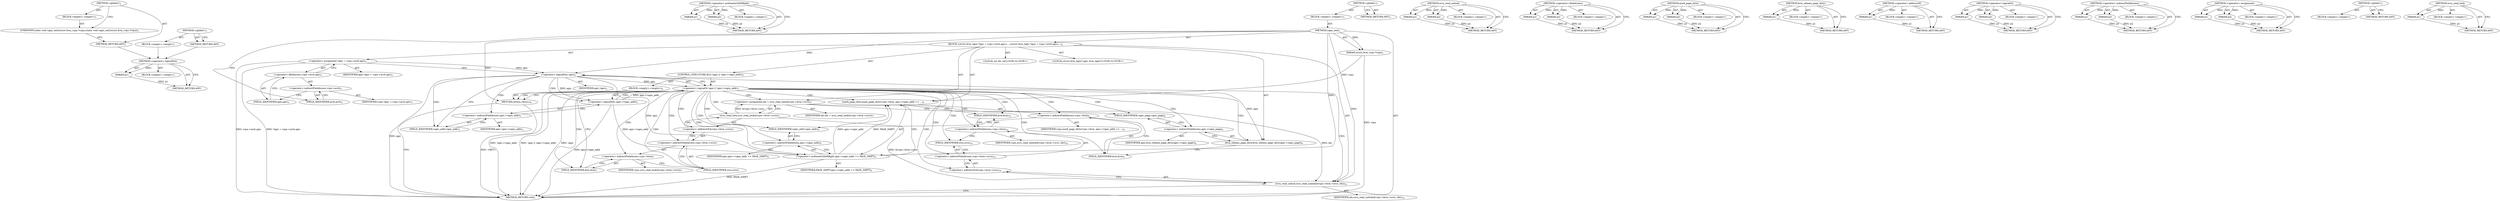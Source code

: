digraph "&lt;global&gt;" {
vulnerable_101 [label=<(METHOD,&lt;operator&gt;.logicalNot)>];
vulnerable_102 [label=<(PARAM,p1)>];
vulnerable_103 [label=<(BLOCK,&lt;empty&gt;,&lt;empty&gt;)>];
vulnerable_104 [label=<(METHOD_RETURN,ANY)>];
vulnerable_122 [label=<(METHOD,&lt;operator&gt;.arithmeticShiftRight)>];
vulnerable_123 [label=<(PARAM,p1)>];
vulnerable_124 [label=<(PARAM,p2)>];
vulnerable_125 [label=<(BLOCK,&lt;empty&gt;,&lt;empty&gt;)>];
vulnerable_126 [label=<(METHOD_RETURN,ANY)>];
vulnerable_6 [label=<(METHOD,&lt;global&gt;)<SUB>1</SUB>>];
vulnerable_7 [label=<(BLOCK,&lt;empty&gt;,&lt;empty&gt;)<SUB>1</SUB>>];
vulnerable_8 [label=<(METHOD,vapic_exit)<SUB>1</SUB>>];
vulnerable_9 [label=<(PARAM,struct kvm_vcpu *vcpu)<SUB>1</SUB>>];
vulnerable_10 [label=<(BLOCK,{
	struct kvm_lapic *apic = vcpu-&gt;arch.apic;
	i...,{
	struct kvm_lapic *apic = vcpu-&gt;arch.apic;
	i...)<SUB>2</SUB>>];
vulnerable_11 [label="<(LOCAL,struct kvm_lapic* apic: kvm_lapic*)<SUB>3</SUB>>"];
vulnerable_12 [label=<(&lt;operator&gt;.assignment,*apic = vcpu-&gt;arch.apic)<SUB>3</SUB>>];
vulnerable_13 [label=<(IDENTIFIER,apic,*apic = vcpu-&gt;arch.apic)<SUB>3</SUB>>];
vulnerable_14 [label=<(&lt;operator&gt;.fieldAccess,vcpu-&gt;arch.apic)<SUB>3</SUB>>];
vulnerable_15 [label=<(&lt;operator&gt;.indirectFieldAccess,vcpu-&gt;arch)<SUB>3</SUB>>];
vulnerable_16 [label=<(IDENTIFIER,vcpu,*apic = vcpu-&gt;arch.apic)<SUB>3</SUB>>];
vulnerable_17 [label=<(FIELD_IDENTIFIER,arch,arch)<SUB>3</SUB>>];
vulnerable_18 [label=<(FIELD_IDENTIFIER,apic,apic)<SUB>3</SUB>>];
vulnerable_19 [label="<(LOCAL,int idx: int)<SUB>4</SUB>>"];
vulnerable_20 [label=<(CONTROL_STRUCTURE,IF,if (!apic || !apic-&gt;vapic_addr))<SUB>5</SUB>>];
vulnerable_21 [label=<(&lt;operator&gt;.logicalOr,!apic || !apic-&gt;vapic_addr)<SUB>5</SUB>>];
vulnerable_22 [label=<(&lt;operator&gt;.logicalNot,!apic)<SUB>5</SUB>>];
vulnerable_23 [label=<(IDENTIFIER,apic,!apic)<SUB>5</SUB>>];
vulnerable_24 [label=<(&lt;operator&gt;.logicalNot,!apic-&gt;vapic_addr)<SUB>5</SUB>>];
vulnerable_25 [label=<(&lt;operator&gt;.indirectFieldAccess,apic-&gt;vapic_addr)<SUB>5</SUB>>];
vulnerable_26 [label=<(IDENTIFIER,apic,!apic-&gt;vapic_addr)<SUB>5</SUB>>];
vulnerable_27 [label=<(FIELD_IDENTIFIER,vapic_addr,vapic_addr)<SUB>5</SUB>>];
vulnerable_28 [label=<(BLOCK,&lt;empty&gt;,&lt;empty&gt;)<SUB>6</SUB>>];
vulnerable_29 [label=<(RETURN,return;,return;)<SUB>6</SUB>>];
vulnerable_30 [label=<(&lt;operator&gt;.assignment,idx = srcu_read_lock(&amp;vcpu-&gt;kvm-&gt;srcu))<SUB>7</SUB>>];
vulnerable_31 [label=<(IDENTIFIER,idx,idx = srcu_read_lock(&amp;vcpu-&gt;kvm-&gt;srcu))<SUB>7</SUB>>];
vulnerable_32 [label=<(srcu_read_lock,srcu_read_lock(&amp;vcpu-&gt;kvm-&gt;srcu))<SUB>7</SUB>>];
vulnerable_33 [label=<(&lt;operator&gt;.addressOf,&amp;vcpu-&gt;kvm-&gt;srcu)<SUB>7</SUB>>];
vulnerable_34 [label=<(&lt;operator&gt;.indirectFieldAccess,vcpu-&gt;kvm-&gt;srcu)<SUB>7</SUB>>];
vulnerable_35 [label=<(&lt;operator&gt;.indirectFieldAccess,vcpu-&gt;kvm)<SUB>7</SUB>>];
vulnerable_36 [label=<(IDENTIFIER,vcpu,srcu_read_lock(&amp;vcpu-&gt;kvm-&gt;srcu))<SUB>7</SUB>>];
vulnerable_37 [label=<(FIELD_IDENTIFIER,kvm,kvm)<SUB>7</SUB>>];
vulnerable_38 [label=<(FIELD_IDENTIFIER,srcu,srcu)<SUB>7</SUB>>];
vulnerable_39 [label=<(kvm_release_page_dirty,kvm_release_page_dirty(apic-&gt;vapic_page))<SUB>8</SUB>>];
vulnerable_40 [label=<(&lt;operator&gt;.indirectFieldAccess,apic-&gt;vapic_page)<SUB>8</SUB>>];
vulnerable_41 [label=<(IDENTIFIER,apic,kvm_release_page_dirty(apic-&gt;vapic_page))<SUB>8</SUB>>];
vulnerable_42 [label=<(FIELD_IDENTIFIER,vapic_page,vapic_page)<SUB>8</SUB>>];
vulnerable_43 [label=<(mark_page_dirty,mark_page_dirty(vcpu-&gt;kvm, apic-&gt;vapic_addr &gt;&gt; ...)<SUB>9</SUB>>];
vulnerable_44 [label=<(&lt;operator&gt;.indirectFieldAccess,vcpu-&gt;kvm)<SUB>9</SUB>>];
vulnerable_45 [label=<(IDENTIFIER,vcpu,mark_page_dirty(vcpu-&gt;kvm, apic-&gt;vapic_addr &gt;&gt; ...)<SUB>9</SUB>>];
vulnerable_46 [label=<(FIELD_IDENTIFIER,kvm,kvm)<SUB>9</SUB>>];
vulnerable_47 [label=<(&lt;operator&gt;.arithmeticShiftRight,apic-&gt;vapic_addr &gt;&gt; PAGE_SHIFT)<SUB>9</SUB>>];
vulnerable_48 [label=<(&lt;operator&gt;.indirectFieldAccess,apic-&gt;vapic_addr)<SUB>9</SUB>>];
vulnerable_49 [label=<(IDENTIFIER,apic,apic-&gt;vapic_addr &gt;&gt; PAGE_SHIFT)<SUB>9</SUB>>];
vulnerable_50 [label=<(FIELD_IDENTIFIER,vapic_addr,vapic_addr)<SUB>9</SUB>>];
vulnerable_51 [label=<(IDENTIFIER,PAGE_SHIFT,apic-&gt;vapic_addr &gt;&gt; PAGE_SHIFT)<SUB>9</SUB>>];
vulnerable_52 [label=<(srcu_read_unlock,srcu_read_unlock(&amp;vcpu-&gt;kvm-&gt;srcu, idx))<SUB>10</SUB>>];
vulnerable_53 [label=<(&lt;operator&gt;.addressOf,&amp;vcpu-&gt;kvm-&gt;srcu)<SUB>10</SUB>>];
vulnerable_54 [label=<(&lt;operator&gt;.indirectFieldAccess,vcpu-&gt;kvm-&gt;srcu)<SUB>10</SUB>>];
vulnerable_55 [label=<(&lt;operator&gt;.indirectFieldAccess,vcpu-&gt;kvm)<SUB>10</SUB>>];
vulnerable_56 [label=<(IDENTIFIER,vcpu,srcu_read_unlock(&amp;vcpu-&gt;kvm-&gt;srcu, idx))<SUB>10</SUB>>];
vulnerable_57 [label=<(FIELD_IDENTIFIER,kvm,kvm)<SUB>10</SUB>>];
vulnerable_58 [label=<(FIELD_IDENTIFIER,srcu,srcu)<SUB>10</SUB>>];
vulnerable_59 [label=<(IDENTIFIER,idx,srcu_read_unlock(&amp;vcpu-&gt;kvm-&gt;srcu, idx))<SUB>10</SUB>>];
vulnerable_60 [label=<(METHOD_RETURN,void)<SUB>1</SUB>>];
vulnerable_62 [label=<(METHOD_RETURN,ANY)<SUB>1</SUB>>];
vulnerable_127 [label=<(METHOD,srcu_read_unlock)>];
vulnerable_128 [label=<(PARAM,p1)>];
vulnerable_129 [label=<(PARAM,p2)>];
vulnerable_130 [label=<(BLOCK,&lt;empty&gt;,&lt;empty&gt;)>];
vulnerable_131 [label=<(METHOD_RETURN,ANY)>];
vulnerable_86 [label=<(METHOD,&lt;operator&gt;.fieldAccess)>];
vulnerable_87 [label=<(PARAM,p1)>];
vulnerable_88 [label=<(PARAM,p2)>];
vulnerable_89 [label=<(BLOCK,&lt;empty&gt;,&lt;empty&gt;)>];
vulnerable_90 [label=<(METHOD_RETURN,ANY)>];
vulnerable_117 [label=<(METHOD,mark_page_dirty)>];
vulnerable_118 [label=<(PARAM,p1)>];
vulnerable_119 [label=<(PARAM,p2)>];
vulnerable_120 [label=<(BLOCK,&lt;empty&gt;,&lt;empty&gt;)>];
vulnerable_121 [label=<(METHOD_RETURN,ANY)>];
vulnerable_113 [label=<(METHOD,kvm_release_page_dirty)>];
vulnerable_114 [label=<(PARAM,p1)>];
vulnerable_115 [label=<(BLOCK,&lt;empty&gt;,&lt;empty&gt;)>];
vulnerable_116 [label=<(METHOD_RETURN,ANY)>];
vulnerable_109 [label=<(METHOD,&lt;operator&gt;.addressOf)>];
vulnerable_110 [label=<(PARAM,p1)>];
vulnerable_111 [label=<(BLOCK,&lt;empty&gt;,&lt;empty&gt;)>];
vulnerable_112 [label=<(METHOD_RETURN,ANY)>];
vulnerable_96 [label=<(METHOD,&lt;operator&gt;.logicalOr)>];
vulnerable_97 [label=<(PARAM,p1)>];
vulnerable_98 [label=<(PARAM,p2)>];
vulnerable_99 [label=<(BLOCK,&lt;empty&gt;,&lt;empty&gt;)>];
vulnerable_100 [label=<(METHOD_RETURN,ANY)>];
vulnerable_91 [label=<(METHOD,&lt;operator&gt;.indirectFieldAccess)>];
vulnerable_92 [label=<(PARAM,p1)>];
vulnerable_93 [label=<(PARAM,p2)>];
vulnerable_94 [label=<(BLOCK,&lt;empty&gt;,&lt;empty&gt;)>];
vulnerable_95 [label=<(METHOD_RETURN,ANY)>];
vulnerable_81 [label=<(METHOD,&lt;operator&gt;.assignment)>];
vulnerable_82 [label=<(PARAM,p1)>];
vulnerable_83 [label=<(PARAM,p2)>];
vulnerable_84 [label=<(BLOCK,&lt;empty&gt;,&lt;empty&gt;)>];
vulnerable_85 [label=<(METHOD_RETURN,ANY)>];
vulnerable_75 [label=<(METHOD,&lt;global&gt;)<SUB>1</SUB>>];
vulnerable_76 [label=<(BLOCK,&lt;empty&gt;,&lt;empty&gt;)>];
vulnerable_77 [label=<(METHOD_RETURN,ANY)>];
vulnerable_105 [label=<(METHOD,srcu_read_lock)>];
vulnerable_106 [label=<(PARAM,p1)>];
vulnerable_107 [label=<(BLOCK,&lt;empty&gt;,&lt;empty&gt;)>];
vulnerable_108 [label=<(METHOD_RETURN,ANY)>];
fixed_6 [label=<(METHOD,&lt;global&gt;)<SUB>1</SUB>>];
fixed_7 [label=<(BLOCK,&lt;empty&gt;,&lt;empty&gt;)<SUB>1</SUB>>];
fixed_8 [label=<(UNKNOWN,static void vapic_exit(struct kvm_vcpu *vcpu),static void vapic_exit(struct kvm_vcpu *vcpu))<SUB>1</SUB>>];
fixed_9 [label=<(METHOD_RETURN,ANY)<SUB>1</SUB>>];
fixed_14 [label=<(METHOD,&lt;global&gt;)<SUB>1</SUB>>];
fixed_15 [label=<(BLOCK,&lt;empty&gt;,&lt;empty&gt;)>];
fixed_16 [label=<(METHOD_RETURN,ANY)>];
vulnerable_101 -> vulnerable_102  [key=0, label="AST: "];
vulnerable_101 -> vulnerable_102  [key=1, label="DDG: "];
vulnerable_101 -> vulnerable_103  [key=0, label="AST: "];
vulnerable_101 -> vulnerable_104  [key=0, label="AST: "];
vulnerable_101 -> vulnerable_104  [key=1, label="CFG: "];
vulnerable_102 -> vulnerable_104  [key=0, label="DDG: p1"];
vulnerable_122 -> vulnerable_123  [key=0, label="AST: "];
vulnerable_122 -> vulnerable_123  [key=1, label="DDG: "];
vulnerable_122 -> vulnerable_125  [key=0, label="AST: "];
vulnerable_122 -> vulnerable_124  [key=0, label="AST: "];
vulnerable_122 -> vulnerable_124  [key=1, label="DDG: "];
vulnerable_122 -> vulnerable_126  [key=0, label="AST: "];
vulnerable_122 -> vulnerable_126  [key=1, label="CFG: "];
vulnerable_123 -> vulnerable_126  [key=0, label="DDG: p1"];
vulnerable_124 -> vulnerable_126  [key=0, label="DDG: p2"];
vulnerable_6 -> vulnerable_7  [key=0, label="AST: "];
vulnerable_6 -> vulnerable_62  [key=0, label="AST: "];
vulnerable_6 -> vulnerable_62  [key=1, label="CFG: "];
vulnerable_7 -> vulnerable_8  [key=0, label="AST: "];
vulnerable_8 -> vulnerable_9  [key=0, label="AST: "];
vulnerable_8 -> vulnerable_9  [key=1, label="DDG: "];
vulnerable_8 -> vulnerable_10  [key=0, label="AST: "];
vulnerable_8 -> vulnerable_60  [key=0, label="AST: "];
vulnerable_8 -> vulnerable_17  [key=0, label="CFG: "];
vulnerable_8 -> vulnerable_52  [key=0, label="DDG: "];
vulnerable_8 -> vulnerable_29  [key=0, label="DDG: "];
vulnerable_8 -> vulnerable_47  [key=0, label="DDG: "];
vulnerable_8 -> vulnerable_22  [key=0, label="DDG: "];
vulnerable_9 -> vulnerable_60  [key=0, label="DDG: vcpu"];
vulnerable_9 -> vulnerable_43  [key=0, label="DDG: vcpu"];
vulnerable_10 -> vulnerable_11  [key=0, label="AST: "];
vulnerable_10 -> vulnerable_12  [key=0, label="AST: "];
vulnerable_10 -> vulnerable_19  [key=0, label="AST: "];
vulnerable_10 -> vulnerable_20  [key=0, label="AST: "];
vulnerable_10 -> vulnerable_30  [key=0, label="AST: "];
vulnerable_10 -> vulnerable_39  [key=0, label="AST: "];
vulnerable_10 -> vulnerable_43  [key=0, label="AST: "];
vulnerable_10 -> vulnerable_52  [key=0, label="AST: "];
vulnerable_12 -> vulnerable_13  [key=0, label="AST: "];
vulnerable_12 -> vulnerable_14  [key=0, label="AST: "];
vulnerable_12 -> vulnerable_22  [key=0, label="CFG: "];
vulnerable_12 -> vulnerable_22  [key=1, label="DDG: apic"];
vulnerable_12 -> vulnerable_60  [key=0, label="DDG: vcpu-&gt;arch.apic"];
vulnerable_12 -> vulnerable_60  [key=1, label="DDG: *apic = vcpu-&gt;arch.apic"];
vulnerable_14 -> vulnerable_15  [key=0, label="AST: "];
vulnerable_14 -> vulnerable_18  [key=0, label="AST: "];
vulnerable_14 -> vulnerable_12  [key=0, label="CFG: "];
vulnerable_15 -> vulnerable_16  [key=0, label="AST: "];
vulnerable_15 -> vulnerable_17  [key=0, label="AST: "];
vulnerable_15 -> vulnerable_18  [key=0, label="CFG: "];
vulnerable_17 -> vulnerable_15  [key=0, label="CFG: "];
vulnerable_18 -> vulnerable_14  [key=0, label="CFG: "];
vulnerable_20 -> vulnerable_21  [key=0, label="AST: "];
vulnerable_20 -> vulnerable_28  [key=0, label="AST: "];
vulnerable_21 -> vulnerable_22  [key=0, label="AST: "];
vulnerable_21 -> vulnerable_24  [key=0, label="AST: "];
vulnerable_21 -> vulnerable_29  [key=0, label="CFG: "];
vulnerable_21 -> vulnerable_29  [key=1, label="CDG: "];
vulnerable_21 -> vulnerable_37  [key=0, label="CFG: "];
vulnerable_21 -> vulnerable_37  [key=1, label="CDG: "];
vulnerable_21 -> vulnerable_60  [key=0, label="DDG: !apic"];
vulnerable_21 -> vulnerable_60  [key=1, label="DDG: !apic-&gt;vapic_addr"];
vulnerable_21 -> vulnerable_60  [key=2, label="DDG: !apic || !apic-&gt;vapic_addr"];
vulnerable_21 -> vulnerable_47  [key=0, label="CDG: "];
vulnerable_21 -> vulnerable_30  [key=0, label="CDG: "];
vulnerable_21 -> vulnerable_34  [key=0, label="CDG: "];
vulnerable_21 -> vulnerable_48  [key=0, label="CDG: "];
vulnerable_21 -> vulnerable_32  [key=0, label="CDG: "];
vulnerable_21 -> vulnerable_58  [key=0, label="CDG: "];
vulnerable_21 -> vulnerable_33  [key=0, label="CDG: "];
vulnerable_21 -> vulnerable_42  [key=0, label="CDG: "];
vulnerable_21 -> vulnerable_57  [key=0, label="CDG: "];
vulnerable_21 -> vulnerable_52  [key=0, label="CDG: "];
vulnerable_21 -> vulnerable_46  [key=0, label="CDG: "];
vulnerable_21 -> vulnerable_53  [key=0, label="CDG: "];
vulnerable_21 -> vulnerable_38  [key=0, label="CDG: "];
vulnerable_21 -> vulnerable_40  [key=0, label="CDG: "];
vulnerable_21 -> vulnerable_50  [key=0, label="CDG: "];
vulnerable_21 -> vulnerable_44  [key=0, label="CDG: "];
vulnerable_21 -> vulnerable_35  [key=0, label="CDG: "];
vulnerable_21 -> vulnerable_55  [key=0, label="CDG: "];
vulnerable_21 -> vulnerable_54  [key=0, label="CDG: "];
vulnerable_21 -> vulnerable_39  [key=0, label="CDG: "];
vulnerable_21 -> vulnerable_43  [key=0, label="CDG: "];
vulnerable_22 -> vulnerable_23  [key=0, label="AST: "];
vulnerable_22 -> vulnerable_21  [key=0, label="CFG: "];
vulnerable_22 -> vulnerable_21  [key=1, label="DDG: apic"];
vulnerable_22 -> vulnerable_27  [key=0, label="CFG: "];
vulnerable_22 -> vulnerable_27  [key=1, label="CDG: "];
vulnerable_22 -> vulnerable_60  [key=0, label="DDG: apic"];
vulnerable_22 -> vulnerable_39  [key=0, label="DDG: apic"];
vulnerable_22 -> vulnerable_47  [key=0, label="DDG: apic"];
vulnerable_22 -> vulnerable_24  [key=0, label="DDG: apic"];
vulnerable_22 -> vulnerable_24  [key=1, label="CDG: "];
vulnerable_22 -> vulnerable_25  [key=0, label="CDG: "];
vulnerable_24 -> vulnerable_25  [key=0, label="AST: "];
vulnerable_24 -> vulnerable_21  [key=0, label="CFG: "];
vulnerable_24 -> vulnerable_21  [key=1, label="DDG: apic-&gt;vapic_addr"];
vulnerable_24 -> vulnerable_60  [key=0, label="DDG: apic-&gt;vapic_addr"];
vulnerable_24 -> vulnerable_47  [key=0, label="DDG: apic-&gt;vapic_addr"];
vulnerable_25 -> vulnerable_26  [key=0, label="AST: "];
vulnerable_25 -> vulnerable_27  [key=0, label="AST: "];
vulnerable_25 -> vulnerable_24  [key=0, label="CFG: "];
vulnerable_27 -> vulnerable_25  [key=0, label="CFG: "];
vulnerable_28 -> vulnerable_29  [key=0, label="AST: "];
vulnerable_29 -> vulnerable_60  [key=0, label="CFG: "];
vulnerable_29 -> vulnerable_60  [key=1, label="DDG: &lt;RET&gt;"];
vulnerable_30 -> vulnerable_31  [key=0, label="AST: "];
vulnerable_30 -> vulnerable_32  [key=0, label="AST: "];
vulnerable_30 -> vulnerable_42  [key=0, label="CFG: "];
vulnerable_30 -> vulnerable_52  [key=0, label="DDG: idx"];
vulnerable_32 -> vulnerable_33  [key=0, label="AST: "];
vulnerable_32 -> vulnerable_30  [key=0, label="CFG: "];
vulnerable_32 -> vulnerable_30  [key=1, label="DDG: &amp;vcpu-&gt;kvm-&gt;srcu"];
vulnerable_32 -> vulnerable_52  [key=0, label="DDG: &amp;vcpu-&gt;kvm-&gt;srcu"];
vulnerable_33 -> vulnerable_34  [key=0, label="AST: "];
vulnerable_33 -> vulnerable_32  [key=0, label="CFG: "];
vulnerable_34 -> vulnerable_35  [key=0, label="AST: "];
vulnerable_34 -> vulnerable_38  [key=0, label="AST: "];
vulnerable_34 -> vulnerable_33  [key=0, label="CFG: "];
vulnerable_35 -> vulnerable_36  [key=0, label="AST: "];
vulnerable_35 -> vulnerable_37  [key=0, label="AST: "];
vulnerable_35 -> vulnerable_38  [key=0, label="CFG: "];
vulnerable_37 -> vulnerable_35  [key=0, label="CFG: "];
vulnerable_38 -> vulnerable_34  [key=0, label="CFG: "];
vulnerable_39 -> vulnerable_40  [key=0, label="AST: "];
vulnerable_39 -> vulnerable_46  [key=0, label="CFG: "];
vulnerable_40 -> vulnerable_41  [key=0, label="AST: "];
vulnerable_40 -> vulnerable_42  [key=0, label="AST: "];
vulnerable_40 -> vulnerable_39  [key=0, label="CFG: "];
vulnerable_42 -> vulnerable_40  [key=0, label="CFG: "];
vulnerable_43 -> vulnerable_44  [key=0, label="AST: "];
vulnerable_43 -> vulnerable_47  [key=0, label="AST: "];
vulnerable_43 -> vulnerable_57  [key=0, label="CFG: "];
vulnerable_44 -> vulnerable_45  [key=0, label="AST: "];
vulnerable_44 -> vulnerable_46  [key=0, label="AST: "];
vulnerable_44 -> vulnerable_50  [key=0, label="CFG: "];
vulnerable_46 -> vulnerable_44  [key=0, label="CFG: "];
vulnerable_47 -> vulnerable_48  [key=0, label="AST: "];
vulnerable_47 -> vulnerable_51  [key=0, label="AST: "];
vulnerable_47 -> vulnerable_43  [key=0, label="CFG: "];
vulnerable_47 -> vulnerable_43  [key=1, label="DDG: apic-&gt;vapic_addr"];
vulnerable_47 -> vulnerable_43  [key=2, label="DDG: PAGE_SHIFT"];
vulnerable_47 -> vulnerable_60  [key=0, label="DDG: PAGE_SHIFT"];
vulnerable_48 -> vulnerable_49  [key=0, label="AST: "];
vulnerable_48 -> vulnerable_50  [key=0, label="AST: "];
vulnerable_48 -> vulnerable_47  [key=0, label="CFG: "];
vulnerable_50 -> vulnerable_48  [key=0, label="CFG: "];
vulnerable_52 -> vulnerable_53  [key=0, label="AST: "];
vulnerable_52 -> vulnerable_59  [key=0, label="AST: "];
vulnerable_52 -> vulnerable_60  [key=0, label="CFG: "];
vulnerable_53 -> vulnerable_54  [key=0, label="AST: "];
vulnerable_53 -> vulnerable_52  [key=0, label="CFG: "];
vulnerable_54 -> vulnerable_55  [key=0, label="AST: "];
vulnerable_54 -> vulnerable_58  [key=0, label="AST: "];
vulnerable_54 -> vulnerable_53  [key=0, label="CFG: "];
vulnerable_55 -> vulnerable_56  [key=0, label="AST: "];
vulnerable_55 -> vulnerable_57  [key=0, label="AST: "];
vulnerable_55 -> vulnerable_58  [key=0, label="CFG: "];
vulnerable_57 -> vulnerable_55  [key=0, label="CFG: "];
vulnerable_58 -> vulnerable_54  [key=0, label="CFG: "];
vulnerable_127 -> vulnerable_128  [key=0, label="AST: "];
vulnerable_127 -> vulnerable_128  [key=1, label="DDG: "];
vulnerable_127 -> vulnerable_130  [key=0, label="AST: "];
vulnerable_127 -> vulnerable_129  [key=0, label="AST: "];
vulnerable_127 -> vulnerable_129  [key=1, label="DDG: "];
vulnerable_127 -> vulnerable_131  [key=0, label="AST: "];
vulnerable_127 -> vulnerable_131  [key=1, label="CFG: "];
vulnerable_128 -> vulnerable_131  [key=0, label="DDG: p1"];
vulnerable_129 -> vulnerable_131  [key=0, label="DDG: p2"];
vulnerable_86 -> vulnerable_87  [key=0, label="AST: "];
vulnerable_86 -> vulnerable_87  [key=1, label="DDG: "];
vulnerable_86 -> vulnerable_89  [key=0, label="AST: "];
vulnerable_86 -> vulnerable_88  [key=0, label="AST: "];
vulnerable_86 -> vulnerable_88  [key=1, label="DDG: "];
vulnerable_86 -> vulnerable_90  [key=0, label="AST: "];
vulnerable_86 -> vulnerable_90  [key=1, label="CFG: "];
vulnerable_87 -> vulnerable_90  [key=0, label="DDG: p1"];
vulnerable_88 -> vulnerable_90  [key=0, label="DDG: p2"];
vulnerable_117 -> vulnerable_118  [key=0, label="AST: "];
vulnerable_117 -> vulnerable_118  [key=1, label="DDG: "];
vulnerable_117 -> vulnerable_120  [key=0, label="AST: "];
vulnerable_117 -> vulnerable_119  [key=0, label="AST: "];
vulnerable_117 -> vulnerable_119  [key=1, label="DDG: "];
vulnerable_117 -> vulnerable_121  [key=0, label="AST: "];
vulnerable_117 -> vulnerable_121  [key=1, label="CFG: "];
vulnerable_118 -> vulnerable_121  [key=0, label="DDG: p1"];
vulnerable_119 -> vulnerable_121  [key=0, label="DDG: p2"];
vulnerable_113 -> vulnerable_114  [key=0, label="AST: "];
vulnerable_113 -> vulnerable_114  [key=1, label="DDG: "];
vulnerable_113 -> vulnerable_115  [key=0, label="AST: "];
vulnerable_113 -> vulnerable_116  [key=0, label="AST: "];
vulnerable_113 -> vulnerable_116  [key=1, label="CFG: "];
vulnerable_114 -> vulnerable_116  [key=0, label="DDG: p1"];
vulnerable_109 -> vulnerable_110  [key=0, label="AST: "];
vulnerable_109 -> vulnerable_110  [key=1, label="DDG: "];
vulnerable_109 -> vulnerable_111  [key=0, label="AST: "];
vulnerable_109 -> vulnerable_112  [key=0, label="AST: "];
vulnerable_109 -> vulnerable_112  [key=1, label="CFG: "];
vulnerable_110 -> vulnerable_112  [key=0, label="DDG: p1"];
vulnerable_96 -> vulnerable_97  [key=0, label="AST: "];
vulnerable_96 -> vulnerable_97  [key=1, label="DDG: "];
vulnerable_96 -> vulnerable_99  [key=0, label="AST: "];
vulnerable_96 -> vulnerable_98  [key=0, label="AST: "];
vulnerable_96 -> vulnerable_98  [key=1, label="DDG: "];
vulnerable_96 -> vulnerable_100  [key=0, label="AST: "];
vulnerable_96 -> vulnerable_100  [key=1, label="CFG: "];
vulnerable_97 -> vulnerable_100  [key=0, label="DDG: p1"];
vulnerable_98 -> vulnerable_100  [key=0, label="DDG: p2"];
vulnerable_91 -> vulnerable_92  [key=0, label="AST: "];
vulnerable_91 -> vulnerable_92  [key=1, label="DDG: "];
vulnerable_91 -> vulnerable_94  [key=0, label="AST: "];
vulnerable_91 -> vulnerable_93  [key=0, label="AST: "];
vulnerable_91 -> vulnerable_93  [key=1, label="DDG: "];
vulnerable_91 -> vulnerable_95  [key=0, label="AST: "];
vulnerable_91 -> vulnerable_95  [key=1, label="CFG: "];
vulnerable_92 -> vulnerable_95  [key=0, label="DDG: p1"];
vulnerable_93 -> vulnerable_95  [key=0, label="DDG: p2"];
vulnerable_81 -> vulnerable_82  [key=0, label="AST: "];
vulnerable_81 -> vulnerable_82  [key=1, label="DDG: "];
vulnerable_81 -> vulnerable_84  [key=0, label="AST: "];
vulnerable_81 -> vulnerable_83  [key=0, label="AST: "];
vulnerable_81 -> vulnerable_83  [key=1, label="DDG: "];
vulnerable_81 -> vulnerable_85  [key=0, label="AST: "];
vulnerable_81 -> vulnerable_85  [key=1, label="CFG: "];
vulnerable_82 -> vulnerable_85  [key=0, label="DDG: p1"];
vulnerable_83 -> vulnerable_85  [key=0, label="DDG: p2"];
vulnerable_75 -> vulnerable_76  [key=0, label="AST: "];
vulnerable_75 -> vulnerable_77  [key=0, label="AST: "];
vulnerable_75 -> vulnerable_77  [key=1, label="CFG: "];
vulnerable_105 -> vulnerable_106  [key=0, label="AST: "];
vulnerable_105 -> vulnerable_106  [key=1, label="DDG: "];
vulnerable_105 -> vulnerable_107  [key=0, label="AST: "];
vulnerable_105 -> vulnerable_108  [key=0, label="AST: "];
vulnerable_105 -> vulnerable_108  [key=1, label="CFG: "];
vulnerable_106 -> vulnerable_108  [key=0, label="DDG: p1"];
fixed_6 -> fixed_7  [key=0, label="AST: "];
fixed_6 -> fixed_9  [key=0, label="AST: "];
fixed_6 -> fixed_8  [key=0, label="CFG: "];
fixed_7 -> fixed_8  [key=0, label="AST: "];
fixed_8 -> fixed_9  [key=0, label="CFG: "];
fixed_9 -> vulnerable_101  [key=0];
fixed_14 -> fixed_15  [key=0, label="AST: "];
fixed_14 -> fixed_16  [key=0, label="AST: "];
fixed_14 -> fixed_16  [key=1, label="CFG: "];
fixed_15 -> vulnerable_101  [key=0];
fixed_16 -> vulnerable_101  [key=0];
}
